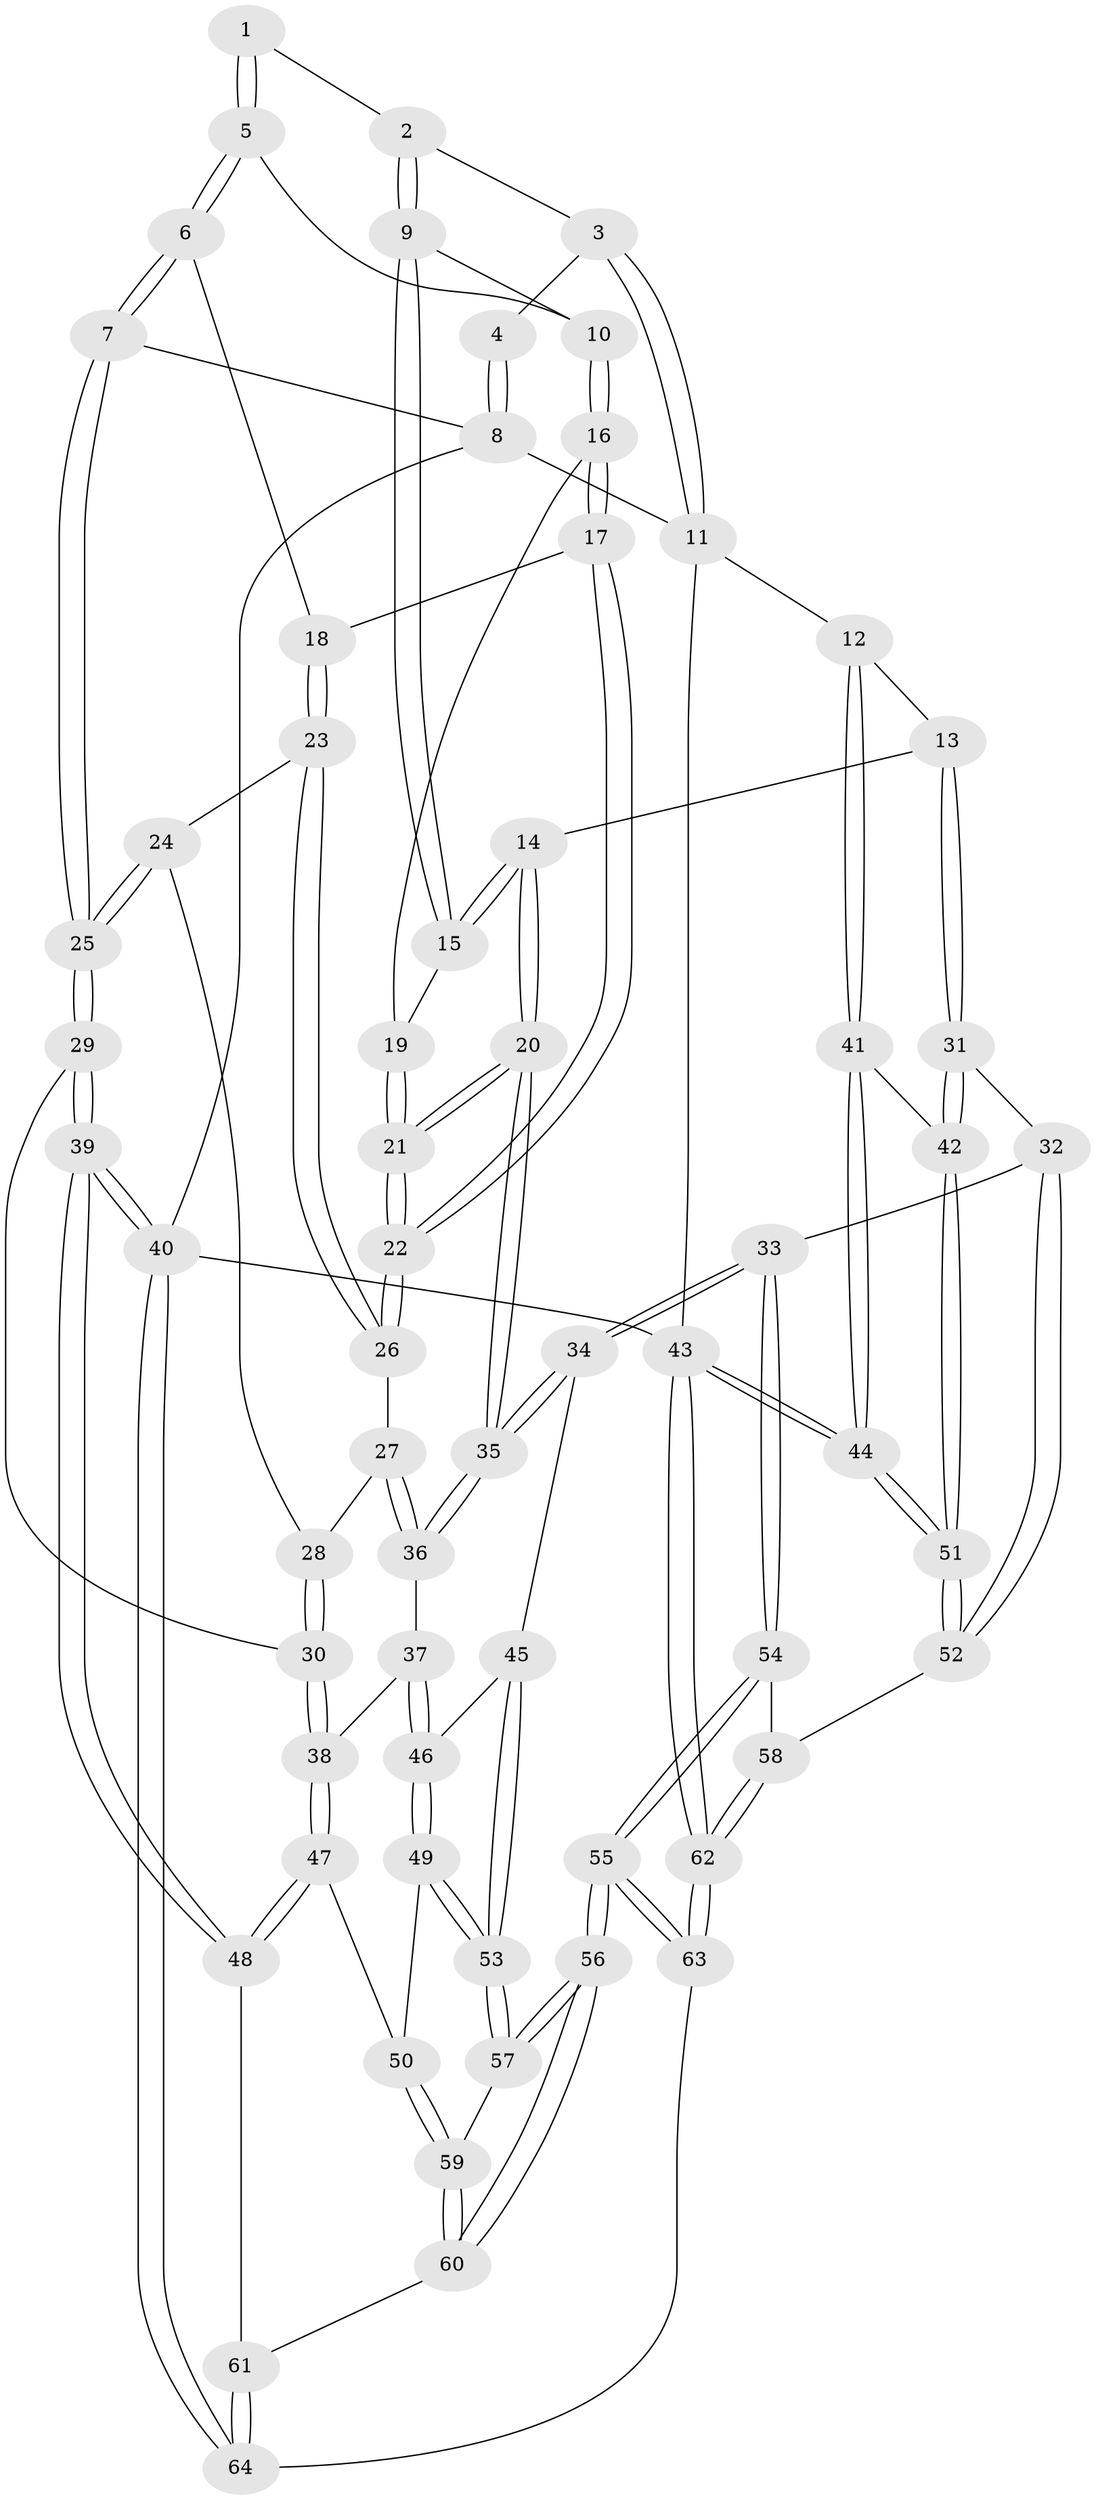 // Generated by graph-tools (version 1.1) at 2025/17/03/09/25 04:17:07]
// undirected, 64 vertices, 157 edges
graph export_dot {
graph [start="1"]
  node [color=gray90,style=filled];
  1 [pos="+0.4312081122318687+0.07056326801834406"];
  2 [pos="+0.5012455972913696+0.04579900300798963"];
  3 [pos="+0.7130826793499158+0"];
  4 [pos="+0.40394761965064746+0"];
  5 [pos="+0.4008199718019856+0.10563270797672283"];
  6 [pos="+0.30539690199994945+0.11305472672850066"];
  7 [pos="+0+0"];
  8 [pos="+0+0"];
  9 [pos="+0.516740211534864+0.12319128419347358"];
  10 [pos="+0.4266699491192352+0.12514301220111906"];
  11 [pos="+1+0"];
  12 [pos="+1+0"];
  13 [pos="+0.8474576736943111+0.11222543839144451"];
  14 [pos="+0.7387197252786069+0.17973342121628216"];
  15 [pos="+0.5497803294793717+0.15060794245806675"];
  16 [pos="+0.4565210987790651+0.18944258787276458"];
  17 [pos="+0.4386313964485227+0.2291570444519818"];
  18 [pos="+0.3363537185763848+0.20588903829296878"];
  19 [pos="+0.49656829998246804+0.1849768250841844"];
  20 [pos="+0.5533322368528625+0.39241911929813716"];
  21 [pos="+0.5480961966352271+0.38835149714469674"];
  22 [pos="+0.48781397265424803+0.34953467408988503"];
  23 [pos="+0.3260345325035144+0.26621572852216346"];
  24 [pos="+0.24094558204066316+0.2641449880908269"];
  25 [pos="+0+0"];
  26 [pos="+0.3418220638919948+0.32375984796452123"];
  27 [pos="+0.3153312995887406+0.34988167186664326"];
  28 [pos="+0.2281901033682179+0.3519746348932289"];
  29 [pos="+0+0.2249330941567261"];
  30 [pos="+0.10831984069694145+0.4034097744245349"];
  31 [pos="+0.7650107731723346+0.5345837542300707"];
  32 [pos="+0.6993118009277898+0.5423668965460947"];
  33 [pos="+0.6404389085689022+0.5417561524696499"];
  34 [pos="+0.5684519237204636+0.5026063771386882"];
  35 [pos="+0.5538287538385217+0.4474561408355262"];
  36 [pos="+0.3185979958687307+0.4522387783581306"];
  37 [pos="+0.2902500901603707+0.4861040070678152"];
  38 [pos="+0.1616068664747974+0.48936675130749874"];
  39 [pos="+0+0.7923126445056846"];
  40 [pos="+0+1"];
  41 [pos="+1+0.4729818792454058"];
  42 [pos="+0.8597453417695794+0.5621061013692797"];
  43 [pos="+1+1"];
  44 [pos="+1+1"];
  45 [pos="+0.5199088363026889+0.5515589362673738"];
  46 [pos="+0.3617894931193945+0.5956003427378834"];
  47 [pos="+0.15778559709553355+0.5312388474403437"];
  48 [pos="+0+0.7887890817507753"];
  49 [pos="+0.3317970037752959+0.6378425364696684"];
  50 [pos="+0.23490731722653546+0.7055948378873884"];
  51 [pos="+0.8472079806307096+0.8395918400677304"];
  52 [pos="+0.8128725818100359+0.8374142469670808"];
  53 [pos="+0.4836978117910912+0.7733847730181105"];
  54 [pos="+0.6677350834121095+0.8357506393510986"];
  55 [pos="+0.5172120687934798+0.8611455746980509"];
  56 [pos="+0.51540521084283+0.8587014135839569"];
  57 [pos="+0.48533662232866626+0.7873088265176846"];
  58 [pos="+0.6885756318080885+0.8430662120770089"];
  59 [pos="+0.23064356140379136+0.7188978059125727"];
  60 [pos="+0.18202797445799362+0.7982930996118199"];
  61 [pos="+0.16019187465981852+0.8204995867219241"];
  62 [pos="+0.6825300197782479+1"];
  63 [pos="+0.38048559439610785+1"];
  64 [pos="+0.3235198772680836+1"];
  1 -- 2;
  1 -- 5;
  1 -- 5;
  2 -- 3;
  2 -- 9;
  2 -- 9;
  3 -- 4;
  3 -- 11;
  3 -- 11;
  4 -- 8;
  4 -- 8;
  5 -- 6;
  5 -- 6;
  5 -- 10;
  6 -- 7;
  6 -- 7;
  6 -- 18;
  7 -- 8;
  7 -- 25;
  7 -- 25;
  8 -- 11;
  8 -- 40;
  9 -- 10;
  9 -- 15;
  9 -- 15;
  10 -- 16;
  10 -- 16;
  11 -- 12;
  11 -- 43;
  12 -- 13;
  12 -- 41;
  12 -- 41;
  13 -- 14;
  13 -- 31;
  13 -- 31;
  14 -- 15;
  14 -- 15;
  14 -- 20;
  14 -- 20;
  15 -- 19;
  16 -- 17;
  16 -- 17;
  16 -- 19;
  17 -- 18;
  17 -- 22;
  17 -- 22;
  18 -- 23;
  18 -- 23;
  19 -- 21;
  19 -- 21;
  20 -- 21;
  20 -- 21;
  20 -- 35;
  20 -- 35;
  21 -- 22;
  21 -- 22;
  22 -- 26;
  22 -- 26;
  23 -- 24;
  23 -- 26;
  23 -- 26;
  24 -- 25;
  24 -- 25;
  24 -- 28;
  25 -- 29;
  25 -- 29;
  26 -- 27;
  27 -- 28;
  27 -- 36;
  27 -- 36;
  28 -- 30;
  28 -- 30;
  29 -- 30;
  29 -- 39;
  29 -- 39;
  30 -- 38;
  30 -- 38;
  31 -- 32;
  31 -- 42;
  31 -- 42;
  32 -- 33;
  32 -- 52;
  32 -- 52;
  33 -- 34;
  33 -- 34;
  33 -- 54;
  33 -- 54;
  34 -- 35;
  34 -- 35;
  34 -- 45;
  35 -- 36;
  35 -- 36;
  36 -- 37;
  37 -- 38;
  37 -- 46;
  37 -- 46;
  38 -- 47;
  38 -- 47;
  39 -- 40;
  39 -- 40;
  39 -- 48;
  39 -- 48;
  40 -- 64;
  40 -- 64;
  40 -- 43;
  41 -- 42;
  41 -- 44;
  41 -- 44;
  42 -- 51;
  42 -- 51;
  43 -- 44;
  43 -- 44;
  43 -- 62;
  43 -- 62;
  44 -- 51;
  44 -- 51;
  45 -- 46;
  45 -- 53;
  45 -- 53;
  46 -- 49;
  46 -- 49;
  47 -- 48;
  47 -- 48;
  47 -- 50;
  48 -- 61;
  49 -- 50;
  49 -- 53;
  49 -- 53;
  50 -- 59;
  50 -- 59;
  51 -- 52;
  51 -- 52;
  52 -- 58;
  53 -- 57;
  53 -- 57;
  54 -- 55;
  54 -- 55;
  54 -- 58;
  55 -- 56;
  55 -- 56;
  55 -- 63;
  55 -- 63;
  56 -- 57;
  56 -- 57;
  56 -- 60;
  56 -- 60;
  57 -- 59;
  58 -- 62;
  58 -- 62;
  59 -- 60;
  59 -- 60;
  60 -- 61;
  61 -- 64;
  61 -- 64;
  62 -- 63;
  62 -- 63;
  63 -- 64;
}
